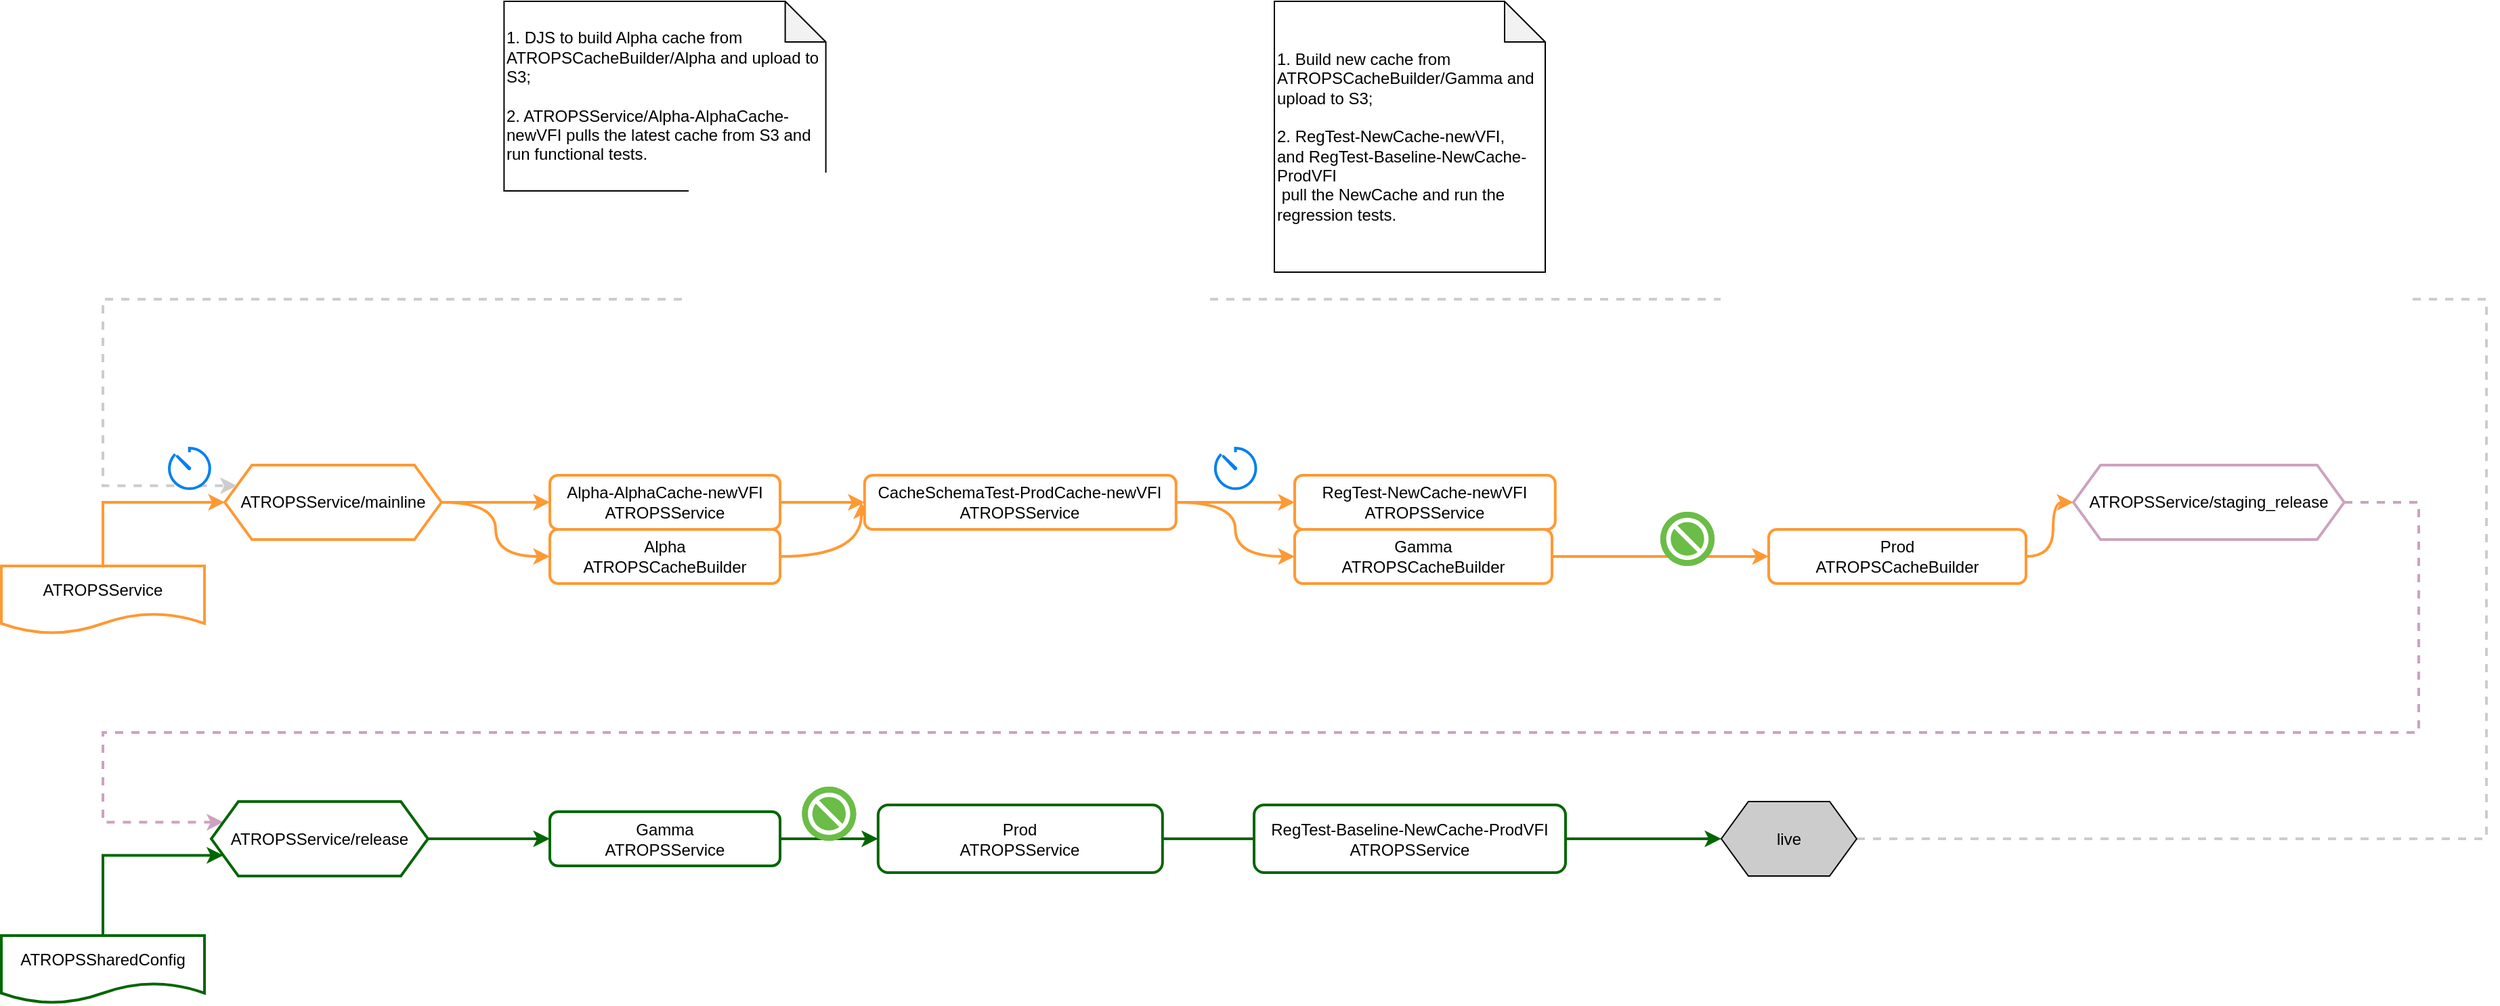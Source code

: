 <mxfile version="15.5.6" type="github" pages="2">
  <diagram id="8ZNGOfB-LTewQiJ2Abxq" name="Version1">
    <mxGraphModel dx="3348" dy="1988" grid="1" gridSize="10" guides="1" tooltips="1" connect="1" arrows="1" fold="1" page="1" pageScale="1" pageWidth="850" pageHeight="1100" math="0" shadow="0">
      <root>
        <mxCell id="0" />
        <mxCell id="1" parent="0" />
        <mxCell id="LHm-rxTjngVOpBgrASH2-82" style="edgeStyle=orthogonalEdgeStyle;curved=1;rounded=0;orthogonalLoop=1;jettySize=auto;html=1;exitX=1;exitY=0.5;exitDx=0;exitDy=0;entryX=0;entryY=0.5;entryDx=0;entryDy=0;strokeColor=#FF9933;strokeWidth=2;" edge="1" parent="1" source="Hebz3siZc5bVMP110JqZ-2" target="LHm-rxTjngVOpBgrASH2-81">
          <mxGeometry relative="1" as="geometry" />
        </mxCell>
        <mxCell id="Hebz3siZc5bVMP110JqZ-2" value="Alpha-AlphaCache-newVFI&lt;br&gt;ATROPSService" style="rounded=1;whiteSpace=wrap;html=1;strokeColor=#FF9933;strokeWidth=2;" parent="1" vertex="1">
          <mxGeometry x="360" y="90" width="170" height="40" as="geometry" />
        </mxCell>
        <mxCell id="Hebz3siZc5bVMP110JqZ-3" value="RegTest-&lt;span style=&quot;text-align: left&quot;&gt;NewCache&lt;/span&gt;-newVFI&lt;br&gt;ATROPSService" style="rounded=1;whiteSpace=wrap;html=1;strokeColor=#FF9933;strokeWidth=2;" parent="1" vertex="1">
          <mxGeometry x="910" y="90" width="192.4" height="40" as="geometry" />
        </mxCell>
        <mxCell id="LHm-rxTjngVOpBgrASH2-51" style="edgeStyle=orthogonalEdgeStyle;rounded=0;orthogonalLoop=1;jettySize=auto;html=1;exitX=0.5;exitY=0;exitDx=0;exitDy=0;entryX=0;entryY=0.75;entryDx=0;entryDy=0;strokeColor=#006600;strokeWidth=2;" edge="1" parent="1" source="Hebz3siZc5bVMP110JqZ-9" target="LHm-rxTjngVOpBgrASH2-17">
          <mxGeometry relative="1" as="geometry">
            <Array as="points">
              <mxPoint x="30" y="371" />
            </Array>
          </mxGeometry>
        </mxCell>
        <mxCell id="Hebz3siZc5bVMP110JqZ-9" value="ATROPSSharedConfig" style="shape=document;whiteSpace=wrap;html=1;boundedLbl=1;strokeColor=#006600;strokeWidth=2;" parent="1" vertex="1">
          <mxGeometry x="-45" y="430" width="150" height="50" as="geometry" />
        </mxCell>
        <mxCell id="LHm-rxTjngVOpBgrASH2-11" style="edgeStyle=orthogonalEdgeStyle;rounded=0;orthogonalLoop=1;jettySize=auto;html=1;exitX=1;exitY=0.5;exitDx=0;exitDy=0;entryX=0;entryY=0.5;entryDx=0;entryDy=0;strokeColor=#006600;strokeWidth=2;" edge="1" parent="1" source="LHm-rxTjngVOpBgrASH2-1" target="LHm-rxTjngVOpBgrASH2-2">
          <mxGeometry relative="1" as="geometry" />
        </mxCell>
        <mxCell id="LHm-rxTjngVOpBgrASH2-1" value="Gamma&lt;br&gt;ATROPSService" style="rounded=1;whiteSpace=wrap;html=1;strokeColor=#006600;strokeWidth=2;" vertex="1" parent="1">
          <mxGeometry x="360" y="338.5" width="170" height="40" as="geometry" />
        </mxCell>
        <mxCell id="LHm-rxTjngVOpBgrASH2-12" style="edgeStyle=orthogonalEdgeStyle;rounded=0;orthogonalLoop=1;jettySize=auto;html=1;exitX=1;exitY=0.5;exitDx=0;exitDy=0;entryX=0;entryY=0.5;entryDx=0;entryDy=0;strokeColor=#006600;strokeWidth=2;startArrow=none;" edge="1" parent="1" source="LHm-rxTjngVOpBgrASH2-71" target="LHm-rxTjngVOpBgrASH2-19">
          <mxGeometry relative="1" as="geometry">
            <mxPoint x="950" y="358.5" as="targetPoint" />
          </mxGeometry>
        </mxCell>
        <mxCell id="LHm-rxTjngVOpBgrASH2-2" value="Prod&lt;br&gt;ATROPSService" style="rounded=1;whiteSpace=wrap;html=1;strokeColor=#006600;strokeWidth=2;" vertex="1" parent="1">
          <mxGeometry x="602.4" y="333.5" width="210" height="50" as="geometry" />
        </mxCell>
        <mxCell id="LHm-rxTjngVOpBgrASH2-15" style="edgeStyle=orthogonalEdgeStyle;rounded=0;orthogonalLoop=1;jettySize=auto;html=1;exitX=1;exitY=0.5;exitDx=0;exitDy=0;entryX=0;entryY=0.5;entryDx=0;entryDy=0;strokeColor=#FF9933;strokeWidth=2;curved=1;" edge="1" parent="1" source="LHm-rxTjngVOpBgrASH2-14" target="Hebz3siZc5bVMP110JqZ-2">
          <mxGeometry relative="1" as="geometry" />
        </mxCell>
        <mxCell id="LHm-rxTjngVOpBgrASH2-66" style="edgeStyle=orthogonalEdgeStyle;rounded=0;orthogonalLoop=1;jettySize=auto;html=1;exitX=1;exitY=0.5;exitDx=0;exitDy=0;entryX=0;entryY=0.5;entryDx=0;entryDy=0;strokeColor=#FF9933;strokeWidth=2;curved=1;" edge="1" parent="1" source="LHm-rxTjngVOpBgrASH2-14" target="LHm-rxTjngVOpBgrASH2-63">
          <mxGeometry relative="1" as="geometry" />
        </mxCell>
        <mxCell id="LHm-rxTjngVOpBgrASH2-14" value="&lt;span&gt;ATROPSService/mainline&lt;/span&gt;" style="shape=hexagon;perimeter=hexagonPerimeter2;whiteSpace=wrap;html=1;fixedSize=1;strokeColor=#FF9933;strokeWidth=2;" vertex="1" parent="1">
          <mxGeometry x="120" y="82.5" width="160" height="55" as="geometry" />
        </mxCell>
        <mxCell id="LHm-rxTjngVOpBgrASH2-46" style="edgeStyle=orthogonalEdgeStyle;rounded=0;orthogonalLoop=1;jettySize=auto;html=1;exitX=1;exitY=0.5;exitDx=0;exitDy=0;entryX=0;entryY=0.25;entryDx=0;entryDy=0;strokeColor=#CDA2BE;strokeWidth=2;dashed=1;" edge="1" parent="1" source="LHm-rxTjngVOpBgrASH2-16" target="LHm-rxTjngVOpBgrASH2-17">
          <mxGeometry relative="1" as="geometry">
            <Array as="points">
              <mxPoint x="1740" y="110" />
              <mxPoint x="1740" y="280" />
              <mxPoint x="30" y="280" />
              <mxPoint x="30" y="346" />
            </Array>
          </mxGeometry>
        </mxCell>
        <mxCell id="LHm-rxTjngVOpBgrASH2-16" value="ATROPSService/staging_release" style="shape=hexagon;perimeter=hexagonPerimeter2;whiteSpace=wrap;html=1;fixedSize=1;strokeColor=#CDA2BE;strokeWidth=2;" vertex="1" parent="1">
          <mxGeometry x="1485" y="82.5" width="200" height="55" as="geometry" />
        </mxCell>
        <mxCell id="LHm-rxTjngVOpBgrASH2-36" style="edgeStyle=orthogonalEdgeStyle;rounded=0;orthogonalLoop=1;jettySize=auto;html=1;exitX=1;exitY=0.5;exitDx=0;exitDy=0;entryX=0;entryY=0.5;entryDx=0;entryDy=0;strokeColor=#006600;strokeWidth=2;" edge="1" parent="1" source="LHm-rxTjngVOpBgrASH2-17" target="LHm-rxTjngVOpBgrASH2-1">
          <mxGeometry relative="1" as="geometry" />
        </mxCell>
        <mxCell id="LHm-rxTjngVOpBgrASH2-17" value="ATROPSService/release" style="shape=hexagon;perimeter=hexagonPerimeter2;whiteSpace=wrap;html=1;fixedSize=1;strokeColor=#006600;strokeWidth=2;" vertex="1" parent="1">
          <mxGeometry x="110" y="331" width="160" height="55" as="geometry" />
        </mxCell>
        <mxCell id="LHm-rxTjngVOpBgrASH2-44" style="edgeStyle=orthogonalEdgeStyle;rounded=0;orthogonalLoop=1;jettySize=auto;html=1;exitX=1;exitY=0.5;exitDx=0;exitDy=0;entryX=0;entryY=0.25;entryDx=0;entryDy=0;strokeColor=#CCCCCC;strokeWidth=2;dashed=1;" edge="1" parent="1" source="LHm-rxTjngVOpBgrASH2-19" target="LHm-rxTjngVOpBgrASH2-14">
          <mxGeometry relative="1" as="geometry">
            <Array as="points">
              <mxPoint x="1790" y="359" />
              <mxPoint x="1790" y="-40" />
              <mxPoint x="30" y="-40" />
              <mxPoint x="30" y="98" />
            </Array>
          </mxGeometry>
        </mxCell>
        <mxCell id="LHm-rxTjngVOpBgrASH2-19" value="live" style="shape=hexagon;perimeter=hexagonPerimeter2;whiteSpace=wrap;html=1;fixedSize=1;fillColor=#CCCCCC;" vertex="1" parent="1">
          <mxGeometry x="1225" y="331" width="100" height="55" as="geometry" />
        </mxCell>
        <mxCell id="LHm-rxTjngVOpBgrASH2-45" style="edgeStyle=orthogonalEdgeStyle;rounded=0;orthogonalLoop=1;jettySize=auto;html=1;exitX=0.5;exitY=0;exitDx=0;exitDy=0;entryX=0;entryY=0.5;entryDx=0;entryDy=0;strokeColor=#FF9933;strokeWidth=2;" edge="1" parent="1" source="LHm-rxTjngVOpBgrASH2-40" target="LHm-rxTjngVOpBgrASH2-14">
          <mxGeometry relative="1" as="geometry">
            <Array as="points">
              <mxPoint x="30" y="160" />
              <mxPoint x="30" y="110" />
            </Array>
          </mxGeometry>
        </mxCell>
        <mxCell id="LHm-rxTjngVOpBgrASH2-40" value="ATROPSService" style="shape=document;whiteSpace=wrap;html=1;boundedLbl=1;strokeColor=#FF9933;strokeWidth=2;" vertex="1" parent="1">
          <mxGeometry x="-45" y="157" width="150" height="50" as="geometry" />
        </mxCell>
        <mxCell id="LHm-rxTjngVOpBgrASH2-52" value="" style="html=1;verticalLabelPosition=bottom;align=center;labelBackgroundColor=#ffffff;verticalAlign=top;strokeWidth=2;strokeColor=#0080F0;shadow=0;dashed=0;shape=mxgraph.ios7.icons.gauge;" vertex="1" parent="1">
          <mxGeometry x="77.6" y="70" width="32.4" height="31.5" as="geometry" />
        </mxCell>
        <mxCell id="LHm-rxTjngVOpBgrASH2-83" style="edgeStyle=orthogonalEdgeStyle;curved=1;rounded=0;orthogonalLoop=1;jettySize=auto;html=1;exitX=1;exitY=0.5;exitDx=0;exitDy=0;strokeColor=#FF9933;strokeWidth=2;" edge="1" parent="1" source="LHm-rxTjngVOpBgrASH2-63">
          <mxGeometry relative="1" as="geometry">
            <mxPoint x="590" y="110" as="targetPoint" />
          </mxGeometry>
        </mxCell>
        <mxCell id="LHm-rxTjngVOpBgrASH2-63" value="Alpha&lt;br&gt;ATROPSCacheBuilder" style="rounded=1;whiteSpace=wrap;html=1;strokeColor=#FF9933;strokeWidth=2;" vertex="1" parent="1">
          <mxGeometry x="360" y="130" width="170" height="40" as="geometry" />
        </mxCell>
        <mxCell id="LHm-rxTjngVOpBgrASH2-65" value="1. DJS to build Alpha cache from ATROPSCacheBuilder/Alpha and upload to S3;&lt;br&gt;&lt;br&gt;2. ATROPSService/Alpha-AlphaCache-newVFI pulls the latest cache from S3 and run functional tests." style="shape=note;whiteSpace=wrap;html=1;backgroundOutline=1;darkOpacity=0.05;strokeColor=#000000;strokeWidth=1;fillColor=#FFFFFF;align=left;" vertex="1" parent="1">
          <mxGeometry x="326.2" y="-260" width="237.6" height="140" as="geometry" />
        </mxCell>
        <mxCell id="LHm-rxTjngVOpBgrASH2-67" value="1. Build new cache from ATROPSCacheBuilder/Gamma and upload to S3;&lt;br&gt;&lt;br&gt;2. RegTest-NewCache-newVFI, and&amp;nbsp;&lt;span style=&quot;text-align: center&quot;&gt;RegTest-Baseline-&lt;/span&gt;NewCache&lt;span style=&quot;text-align: center&quot;&gt;-ProdVFI&lt;/span&gt;&lt;br style=&quot;text-align: center&quot;&gt;&amp;nbsp;pull the NewCache&amp;nbsp;and run the regression tests." style="shape=note;whiteSpace=wrap;html=1;backgroundOutline=1;darkOpacity=0.05;strokeColor=#000000;strokeWidth=1;fillColor=#FFFFFF;align=left;" vertex="1" parent="1">
          <mxGeometry x="895" y="-260" width="200" height="200" as="geometry" />
        </mxCell>
        <mxCell id="LHm-rxTjngVOpBgrASH2-78" style="edgeStyle=orthogonalEdgeStyle;curved=1;rounded=0;orthogonalLoop=1;jettySize=auto;html=1;exitX=1;exitY=0.5;exitDx=0;exitDy=0;strokeColor=#FF9933;strokeWidth=2;" edge="1" parent="1" source="LHm-rxTjngVOpBgrASH2-68" target="LHm-rxTjngVOpBgrASH2-77">
          <mxGeometry relative="1" as="geometry" />
        </mxCell>
        <mxCell id="LHm-rxTjngVOpBgrASH2-68" value="Gamma&lt;br&gt;ATROPSCacheBuilder" style="rounded=1;whiteSpace=wrap;html=1;strokeColor=#FF9933;strokeWidth=2;" vertex="1" parent="1">
          <mxGeometry x="910" y="130" width="190" height="40" as="geometry" />
        </mxCell>
        <mxCell id="LHm-rxTjngVOpBgrASH2-71" value="RegTest-Baseline-&lt;span style=&quot;text-align: left&quot;&gt;NewCache&lt;/span&gt;-ProdVFI&lt;br&gt;ATROPSService" style="rounded=1;whiteSpace=wrap;html=1;strokeColor=#006600;strokeWidth=2;" vertex="1" parent="1">
          <mxGeometry x="880" y="333.5" width="230" height="50" as="geometry" />
        </mxCell>
        <mxCell id="LHm-rxTjngVOpBgrASH2-72" value="" style="edgeStyle=orthogonalEdgeStyle;rounded=0;orthogonalLoop=1;jettySize=auto;html=1;exitX=1;exitY=0.5;exitDx=0;exitDy=0;entryX=0;entryY=0.5;entryDx=0;entryDy=0;strokeColor=#006600;strokeWidth=2;endArrow=none;" edge="1" parent="1" source="LHm-rxTjngVOpBgrASH2-2" target="LHm-rxTjngVOpBgrASH2-71">
          <mxGeometry relative="1" as="geometry">
            <mxPoint x="812.4" y="358.5" as="sourcePoint" />
            <mxPoint x="1225" y="358.5" as="targetPoint" />
          </mxGeometry>
        </mxCell>
        <mxCell id="LHm-rxTjngVOpBgrASH2-74" value="" style="html=1;verticalLabelPosition=bottom;align=center;labelBackgroundColor=#ffffff;verticalAlign=top;strokeWidth=2;strokeColor=#0080F0;shadow=0;dashed=0;shape=mxgraph.ios7.icons.gauge;" vertex="1" parent="1">
          <mxGeometry x="850" y="70" width="32.4" height="31.5" as="geometry" />
        </mxCell>
        <mxCell id="LHm-rxTjngVOpBgrASH2-75" value="" style="fillColor=#6ABD46;verticalLabelPosition=bottom;sketch=0;html=1;strokeColor=#ffffff;verticalAlign=top;align=center;points=[[0.145,0.145,0],[0.5,0,0],[0.855,0.145,0],[1,0.5,0],[0.855,0.855,0],[0.5,1,0],[0.145,0.855,0],[0,0.5,0]];pointerEvents=1;shape=mxgraph.cisco_safe.compositeIcon;bgIcon=ellipse;resIcon=mxgraph.cisco_safe.capability.block;" vertex="1" parent="1">
          <mxGeometry x="1180" y="117" width="40" height="40" as="geometry" />
        </mxCell>
        <mxCell id="LHm-rxTjngVOpBgrASH2-76" value="" style="fillColor=#6ABD46;verticalLabelPosition=bottom;sketch=0;html=1;strokeColor=#ffffff;verticalAlign=top;align=center;points=[[0.145,0.145,0],[0.5,0,0],[0.855,0.145,0],[1,0.5,0],[0.855,0.855,0],[0.5,1,0],[0.145,0.855,0],[0,0.5,0]];pointerEvents=1;shape=mxgraph.cisco_safe.compositeIcon;bgIcon=ellipse;resIcon=mxgraph.cisco_safe.capability.block;" vertex="1" parent="1">
          <mxGeometry x="546.2" y="320" width="40" height="40" as="geometry" />
        </mxCell>
        <mxCell id="LHm-rxTjngVOpBgrASH2-79" style="edgeStyle=orthogonalEdgeStyle;curved=1;rounded=0;orthogonalLoop=1;jettySize=auto;html=1;exitX=1;exitY=0.5;exitDx=0;exitDy=0;entryX=0;entryY=0.5;entryDx=0;entryDy=0;strokeColor=#FF9933;strokeWidth=2;" edge="1" parent="1" source="LHm-rxTjngVOpBgrASH2-77" target="LHm-rxTjngVOpBgrASH2-16">
          <mxGeometry relative="1" as="geometry" />
        </mxCell>
        <mxCell id="LHm-rxTjngVOpBgrASH2-77" value="Prod&lt;br&gt;ATROPSCacheBuilder" style="rounded=1;whiteSpace=wrap;html=1;strokeColor=#FF9933;strokeWidth=2;" vertex="1" parent="1">
          <mxGeometry x="1260" y="130" width="190" height="40" as="geometry" />
        </mxCell>
        <mxCell id="LHm-rxTjngVOpBgrASH2-84" style="edgeStyle=orthogonalEdgeStyle;curved=1;rounded=0;orthogonalLoop=1;jettySize=auto;html=1;exitX=1;exitY=0.5;exitDx=0;exitDy=0;entryX=0;entryY=0.5;entryDx=0;entryDy=0;strokeColor=#FF9933;strokeWidth=2;" edge="1" parent="1" source="LHm-rxTjngVOpBgrASH2-81" target="Hebz3siZc5bVMP110JqZ-3">
          <mxGeometry relative="1" as="geometry" />
        </mxCell>
        <mxCell id="LHm-rxTjngVOpBgrASH2-85" style="edgeStyle=orthogonalEdgeStyle;curved=1;rounded=0;orthogonalLoop=1;jettySize=auto;html=1;exitX=1;exitY=0.5;exitDx=0;exitDy=0;entryX=0;entryY=0.5;entryDx=0;entryDy=0;strokeColor=#FF9933;strokeWidth=2;" edge="1" parent="1" source="LHm-rxTjngVOpBgrASH2-81" target="LHm-rxTjngVOpBgrASH2-68">
          <mxGeometry relative="1" as="geometry" />
        </mxCell>
        <mxCell id="LHm-rxTjngVOpBgrASH2-81" value="CacheSchemaTest-&lt;span style=&quot;text-align: left&quot;&gt;ProdCache&lt;/span&gt;-newVFI&lt;br&gt;ATROPSService" style="rounded=1;whiteSpace=wrap;html=1;strokeColor=#FF9933;strokeWidth=2;" vertex="1" parent="1">
          <mxGeometry x="592.4" y="90" width="230" height="40" as="geometry" />
        </mxCell>
      </root>
    </mxGraphModel>
  </diagram>
  <diagram id="jjYvPca3AFXOdkDuMlVM" name="Version2">
    <mxGraphModel dx="3680" dy="2581" grid="1" gridSize="10" guides="1" tooltips="1" connect="1" arrows="1" fold="1" page="1" pageScale="1" pageWidth="850" pageHeight="1100" math="0" shadow="0">
      <root>
        <mxCell id="qgfMvclLZH-rIyRotKbZ-0" />
        <mxCell id="qgfMvclLZH-rIyRotKbZ-1" parent="qgfMvclLZH-rIyRotKbZ-0" />
        <mxCell id="p8GoA-0MH35PuwbyzvYF-56" style="edgeStyle=orthogonalEdgeStyle;curved=1;rounded=0;orthogonalLoop=1;jettySize=auto;html=1;exitX=1;exitY=0.5;exitDx=0;exitDy=0;strokeColor=#d79b00;strokeWidth=2;fillColor=#ffe6cc;" edge="1" parent="qgfMvclLZH-rIyRotKbZ-1" source="p8GoA-0MH35PuwbyzvYF-0" target="p8GoA-0MH35PuwbyzvYF-1">
          <mxGeometry relative="1" as="geometry" />
        </mxCell>
        <mxCell id="p8GoA-0MH35PuwbyzvYF-57" style="edgeStyle=orthogonalEdgeStyle;curved=1;rounded=0;orthogonalLoop=1;jettySize=auto;html=1;exitX=1;exitY=0.5;exitDx=0;exitDy=0;entryX=0;entryY=0.5;entryDx=0;entryDy=0;strokeColor=#82b366;strokeWidth=2;fillColor=#d5e8d4;" edge="1" parent="qgfMvclLZH-rIyRotKbZ-1" source="p8GoA-0MH35PuwbyzvYF-0" target="p8GoA-0MH35PuwbyzvYF-3">
          <mxGeometry relative="1" as="geometry" />
        </mxCell>
        <mxCell id="p8GoA-0MH35PuwbyzvYF-58" style="edgeStyle=orthogonalEdgeStyle;curved=1;rounded=0;orthogonalLoop=1;jettySize=auto;html=1;exitX=1;exitY=0.5;exitDx=0;exitDy=0;entryX=0;entryY=0.5;entryDx=0;entryDy=0;strokeColor=#b85450;strokeWidth=2;fillColor=#f8cecc;" edge="1" parent="qgfMvclLZH-rIyRotKbZ-1" source="p8GoA-0MH35PuwbyzvYF-0" target="p8GoA-0MH35PuwbyzvYF-4">
          <mxGeometry relative="1" as="geometry" />
        </mxCell>
        <mxCell id="p8GoA-0MH35PuwbyzvYF-0" value="ATROPSService/mainline" style="shape=hexagon;perimeter=hexagonPerimeter2;whiteSpace=wrap;html=1;fixedSize=1;strokeColor=#000000;strokeWidth=1;fillColor=#FFFFFF;align=center;" vertex="1" parent="qgfMvclLZH-rIyRotKbZ-1">
          <mxGeometry x="-300" y="220" width="170" height="80" as="geometry" />
        </mxCell>
        <mxCell id="p8GoA-0MH35PuwbyzvYF-29" style="edgeStyle=orthogonalEdgeStyle;curved=1;rounded=0;orthogonalLoop=1;jettySize=auto;html=1;exitX=1;exitY=0.5;exitDx=0;exitDy=0;entryX=0;entryY=0.5;entryDx=0;entryDy=0;strokeColor=#FF9933;strokeWidth=2;" edge="1" parent="qgfMvclLZH-rIyRotKbZ-1" source="p8GoA-0MH35PuwbyzvYF-1" target="p8GoA-0MH35PuwbyzvYF-10">
          <mxGeometry relative="1" as="geometry" />
        </mxCell>
        <mxCell id="p8GoA-0MH35PuwbyzvYF-1" value="Alpha&lt;br&gt;ATROPSCacheBuilder" style="rounded=1;whiteSpace=wrap;html=1;strokeColor=#d79b00;strokeWidth=1;fillColor=#ffe6cc;align=center;" vertex="1" parent="qgfMvclLZH-rIyRotKbZ-1">
          <mxGeometry x="60" y="170" width="160" height="60" as="geometry" />
        </mxCell>
        <mxCell id="p8GoA-0MH35PuwbyzvYF-2" value="Script: build a new cache and upload to S3: ATROPS-release-Alpha" style="rounded=0;whiteSpace=wrap;html=1;strokeColor=#d79b00;strokeWidth=1;fillColor=#ffe6cc;align=center;" vertex="1" parent="qgfMvclLZH-rIyRotKbZ-1">
          <mxGeometry x="30" y="510" width="220" height="40" as="geometry" />
        </mxCell>
        <mxCell id="p8GoA-0MH35PuwbyzvYF-75" style="edgeStyle=orthogonalEdgeStyle;curved=1;rounded=0;orthogonalLoop=1;jettySize=auto;html=1;exitX=1;exitY=0.5;exitDx=0;exitDy=0;entryX=0;entryY=0.5;entryDx=0;entryDy=0;strokeColor=#82b366;strokeWidth=2;fillColor=#d5e8d4;" edge="1" parent="qgfMvclLZH-rIyRotKbZ-1" source="p8GoA-0MH35PuwbyzvYF-3" target="p8GoA-0MH35PuwbyzvYF-11">
          <mxGeometry relative="1" as="geometry" />
        </mxCell>
        <mxCell id="p8GoA-0MH35PuwbyzvYF-3" value="Alpha-ProdCache-NewVFI&lt;br&gt;ATROPSService" style="rounded=1;whiteSpace=wrap;html=1;strokeColor=#82b366;strokeWidth=1;fillColor=#d5e8d4;align=center;" vertex="1" parent="qgfMvclLZH-rIyRotKbZ-1">
          <mxGeometry x="60" y="230" width="160" height="60" as="geometry" />
        </mxCell>
        <mxCell id="p8GoA-0MH35PuwbyzvYF-76" style="edgeStyle=orthogonalEdgeStyle;curved=1;rounded=0;orthogonalLoop=1;jettySize=auto;html=1;exitX=1;exitY=0.5;exitDx=0;exitDy=0;entryX=0;entryY=0.5;entryDx=0;entryDy=0;strokeColor=#6c8ebf;strokeWidth=2;fillColor=#dae8fc;" edge="1" parent="qgfMvclLZH-rIyRotKbZ-1" source="p8GoA-0MH35PuwbyzvYF-4" target="p8GoA-0MH35PuwbyzvYF-21">
          <mxGeometry relative="1" as="geometry" />
        </mxCell>
        <mxCell id="p8GoA-0MH35PuwbyzvYF-4" value="Alpha-NewCache-NewVFI&lt;br&gt;ATROPSService" style="rounded=1;whiteSpace=wrap;html=1;strokeColor=#b85450;strokeWidth=1;fillColor=#f8cecc;align=center;" vertex="1" parent="qgfMvclLZH-rIyRotKbZ-1">
          <mxGeometry x="60" y="290" width="160" height="60" as="geometry" />
        </mxCell>
        <mxCell id="p8GoA-0MH35PuwbyzvYF-5" value="Script: pull the new cache from S3: ATROPS-release-Alpha" style="rounded=0;whiteSpace=wrap;html=1;strokeColor=#b85450;strokeWidth=1;fillColor=#f8cecc;align=center;" vertex="1" parent="qgfMvclLZH-rIyRotKbZ-1">
          <mxGeometry x="30" y="630" width="220" height="40" as="geometry" />
        </mxCell>
        <mxCell id="p8GoA-0MH35PuwbyzvYF-6" value="Script: run functional tests" style="rounded=0;whiteSpace=wrap;html=1;strokeColor=#82b366;strokeWidth=1;fillColor=#d5e8d4;align=center;" vertex="1" parent="qgfMvclLZH-rIyRotKbZ-1">
          <mxGeometry x="30" y="590" width="220" height="40" as="geometry" />
        </mxCell>
        <mxCell id="p8GoA-0MH35PuwbyzvYF-8" value="Script: run functional tests" style="rounded=0;whiteSpace=wrap;html=1;strokeColor=#b85450;strokeWidth=1;fillColor=#f8cecc;align=center;" vertex="1" parent="qgfMvclLZH-rIyRotKbZ-1">
          <mxGeometry x="30" y="670" width="220" height="40" as="geometry" />
        </mxCell>
        <mxCell id="p8GoA-0MH35PuwbyzvYF-9" value="Approval Workflow" style="rounded=0;whiteSpace=wrap;html=1;strokeWidth=1;align=center;" vertex="1" parent="qgfMvclLZH-rIyRotKbZ-1">
          <mxGeometry x="30" y="470" width="220" height="40" as="geometry" />
        </mxCell>
        <mxCell id="p8GoA-0MH35PuwbyzvYF-10" value="Gamma&lt;br&gt;ATROPSCacheBuilder" style="rounded=1;whiteSpace=wrap;html=1;strokeColor=#d79b00;strokeWidth=1;fillColor=#ffe6cc;align=center;" vertex="1" parent="qgfMvclLZH-rIyRotKbZ-1">
          <mxGeometry x="510" y="170" width="160" height="60" as="geometry" />
        </mxCell>
        <mxCell id="p8GoA-0MH35PuwbyzvYF-44" style="edgeStyle=orthogonalEdgeStyle;curved=1;rounded=0;orthogonalLoop=1;jettySize=auto;html=1;exitX=1;exitY=0.5;exitDx=0;exitDy=0;entryX=0;entryY=0.5;entryDx=0;entryDy=0;strokeColor=#82b366;strokeWidth=2;fillColor=#d5e8d4;" edge="1" parent="qgfMvclLZH-rIyRotKbZ-1" source="p8GoA-0MH35PuwbyzvYF-11" target="p8GoA-0MH35PuwbyzvYF-42">
          <mxGeometry relative="1" as="geometry" />
        </mxCell>
        <mxCell id="p8GoA-0MH35PuwbyzvYF-11" value="RegTest-NewCache-NewVFI&lt;br&gt;ATROPSService" style="rounded=1;whiteSpace=wrap;html=1;strokeColor=#82b366;strokeWidth=1;fillColor=#d5e8d4;align=center;" vertex="1" parent="qgfMvclLZH-rIyRotKbZ-1">
          <mxGeometry x="510" y="230" width="160" height="60" as="geometry" />
        </mxCell>
        <mxCell id="p8GoA-0MH35PuwbyzvYF-13" value="Script: build a new cache and upload to S3: ATROPS-release-Gamma" style="rounded=0;whiteSpace=wrap;html=1;strokeColor=#d79b00;strokeWidth=1;fillColor=#ffe6cc;align=center;" vertex="1" parent="qgfMvclLZH-rIyRotKbZ-1">
          <mxGeometry x="460" y="510" width="260" height="40" as="geometry" />
        </mxCell>
        <mxCell id="p8GoA-0MH35PuwbyzvYF-14" value="Script: pull the new cache from S3: ATROPS-release-Gamma, apply to&amp;nbsp;&lt;br&gt;ATROPSService/PerfTest-NewCache-NewVFI&lt;br&gt;and&lt;br&gt;ATROPSService/PerfTest-Baseline-NewCache-ProdVFI" style="rounded=0;whiteSpace=wrap;html=1;strokeColor=#6c8ebf;strokeWidth=1;fillColor=#dae8fc;align=center;" vertex="1" parent="qgfMvclLZH-rIyRotKbZ-1">
          <mxGeometry x="460" y="700" width="260" height="120" as="geometry" />
        </mxCell>
        <mxCell id="p8GoA-0MH35PuwbyzvYF-15" value="Script: pull the new cache from S3: ATROPS-release-Gamma, apply to&amp;nbsp;&lt;br&gt;ATROPSService/RegTest-NewCache-NewVFI&lt;br&gt;and&lt;br&gt;ATROPSService/RegTest-Baseline-NewCache-ProdVFI" style="rounded=0;whiteSpace=wrap;html=1;strokeColor=#82b366;strokeWidth=1;fillColor=#d5e8d4;align=center;" vertex="1" parent="qgfMvclLZH-rIyRotKbZ-1">
          <mxGeometry x="460" y="550" width="260" height="110" as="geometry" />
        </mxCell>
        <mxCell id="p8GoA-0MH35PuwbyzvYF-16" value="Script: run performance tests" style="rounded=0;whiteSpace=wrap;html=1;strokeColor=#6c8ebf;strokeWidth=1;fillColor=#dae8fc;align=center;" vertex="1" parent="qgfMvclLZH-rIyRotKbZ-1">
          <mxGeometry x="460" y="820" width="260" height="40" as="geometry" />
        </mxCell>
        <mxCell id="p8GoA-0MH35PuwbyzvYF-17" value="Approval Workflow" style="rounded=0;whiteSpace=wrap;html=1;strokeWidth=1;align=center;" vertex="1" parent="qgfMvclLZH-rIyRotKbZ-1">
          <mxGeometry x="460" y="470" width="260" height="40" as="geometry" />
        </mxCell>
        <mxCell id="p8GoA-0MH35PuwbyzvYF-18" value="Script: pull the prod cache" style="rounded=0;whiteSpace=wrap;html=1;strokeColor=#82b366;strokeWidth=1;fillColor=#d5e8d4;align=center;" vertex="1" parent="qgfMvclLZH-rIyRotKbZ-1">
          <mxGeometry x="30" y="550" width="220" height="40" as="geometry" />
        </mxCell>
        <mxCell id="p8GoA-0MH35PuwbyzvYF-77" style="edgeStyle=orthogonalEdgeStyle;curved=1;rounded=0;orthogonalLoop=1;jettySize=auto;html=1;exitX=1;exitY=0.5;exitDx=0;exitDy=0;entryX=0;entryY=0.5;entryDx=0;entryDy=0;strokeColor=#6c8ebf;strokeWidth=2;fillColor=#dae8fc;" edge="1" parent="qgfMvclLZH-rIyRotKbZ-1" source="p8GoA-0MH35PuwbyzvYF-21" target="p8GoA-0MH35PuwbyzvYF-43">
          <mxGeometry relative="1" as="geometry" />
        </mxCell>
        <mxCell id="p8GoA-0MH35PuwbyzvYF-21" value="PerfTest-NewCache-NewVFI&lt;br&gt;ATROPSService" style="rounded=1;whiteSpace=wrap;html=1;strokeColor=#6c8ebf;strokeWidth=1;fillColor=#dae8fc;align=center;" vertex="1" parent="qgfMvclLZH-rIyRotKbZ-1">
          <mxGeometry x="510" y="290" width="160" height="60" as="geometry" />
        </mxCell>
        <mxCell id="p8GoA-0MH35PuwbyzvYF-24" value="Script: run regression tests" style="rounded=0;whiteSpace=wrap;html=1;strokeColor=#82b366;strokeWidth=1;fillColor=#d5e8d4;align=center;" vertex="1" parent="qgfMvclLZH-rIyRotKbZ-1">
          <mxGeometry x="460" y="660" width="260" height="40" as="geometry" />
        </mxCell>
        <mxCell id="p8GoA-0MH35PuwbyzvYF-74" style="edgeStyle=orthogonalEdgeStyle;curved=1;rounded=0;orthogonalLoop=1;jettySize=auto;html=1;exitX=1;exitY=0.5;exitDx=0;exitDy=0;entryX=0;entryY=0.5;entryDx=0;entryDy=0;strokeColor=#82b366;strokeWidth=2;dashed=1;fillColor=#d5e8d4;" edge="1" parent="qgfMvclLZH-rIyRotKbZ-1" source="p8GoA-0MH35PuwbyzvYF-27" target="p8GoA-0MH35PuwbyzvYF-36">
          <mxGeometry relative="1" as="geometry">
            <Array as="points">
              <mxPoint x="1750" y="200" />
              <mxPoint x="1750" y="990" />
              <mxPoint x="-750" y="990" />
              <mxPoint x="-750" y="1240" />
            </Array>
          </mxGeometry>
        </mxCell>
        <mxCell id="p8GoA-0MH35PuwbyzvYF-27" value="ATROPSService/staging-release" style="shape=hexagon;perimeter=hexagonPerimeter2;whiteSpace=wrap;html=1;fixedSize=1;strokeColor=#000000;strokeWidth=1;fillColor=#FFFFFF;align=center;" vertex="1" parent="qgfMvclLZH-rIyRotKbZ-1">
          <mxGeometry x="1400" y="160" width="170" height="80" as="geometry" />
        </mxCell>
        <mxCell id="p8GoA-0MH35PuwbyzvYF-48" style="edgeStyle=orthogonalEdgeStyle;curved=1;rounded=0;orthogonalLoop=1;jettySize=auto;html=1;exitX=1;exitY=0.5;exitDx=0;exitDy=0;entryX=0;entryY=0.5;entryDx=0;entryDy=0;strokeColor=#82b366;strokeWidth=2;fillColor=#d5e8d4;" edge="1" parent="qgfMvclLZH-rIyRotKbZ-1" source="p8GoA-0MH35PuwbyzvYF-31" target="p8GoA-0MH35PuwbyzvYF-40">
          <mxGeometry relative="1" as="geometry" />
        </mxCell>
        <mxCell id="p8GoA-0MH35PuwbyzvYF-31" value="ATROPSService/release" style="shape=hexagon;perimeter=hexagonPerimeter2;whiteSpace=wrap;html=1;fixedSize=1;strokeColor=#000000;strokeWidth=1;fillColor=#FFFFFF;align=center;" vertex="1" parent="qgfMvclLZH-rIyRotKbZ-1">
          <mxGeometry x="-285" y="1200" width="170" height="80" as="geometry" />
        </mxCell>
        <mxCell id="p8GoA-0MH35PuwbyzvYF-35" style="edgeStyle=orthogonalEdgeStyle;curved=1;rounded=0;orthogonalLoop=1;jettySize=auto;html=1;exitX=1;exitY=0.5;exitDx=0;exitDy=0;entryX=0;entryY=0.75;entryDx=0;entryDy=0;strokeColor=#000000;strokeWidth=2;" edge="1" parent="qgfMvclLZH-rIyRotKbZ-1" source="p8GoA-0MH35PuwbyzvYF-32" target="p8GoA-0MH35PuwbyzvYF-0">
          <mxGeometry relative="1" as="geometry" />
        </mxCell>
        <mxCell id="p8GoA-0MH35PuwbyzvYF-32" value="ATROPSService" style="shape=document;whiteSpace=wrap;html=1;boundedLbl=1;strokeColor=#000000;strokeWidth=1;fillColor=#FFFFFF;align=center;" vertex="1" parent="qgfMvclLZH-rIyRotKbZ-1">
          <mxGeometry x="-505" y="390" width="120" height="80" as="geometry" />
        </mxCell>
        <mxCell id="p8GoA-0MH35PuwbyzvYF-34" style="edgeStyle=orthogonalEdgeStyle;curved=1;rounded=0;orthogonalLoop=1;jettySize=auto;html=1;exitX=1;exitY=0.5;exitDx=0;exitDy=0;entryX=0;entryY=0.5;entryDx=0;entryDy=0;strokeColor=#000000;strokeWidth=2;" edge="1" parent="qgfMvclLZH-rIyRotKbZ-1" source="p8GoA-0MH35PuwbyzvYF-33" target="p8GoA-0MH35PuwbyzvYF-0">
          <mxGeometry relative="1" as="geometry" />
        </mxCell>
        <mxCell id="p8GoA-0MH35PuwbyzvYF-33" value="live" style="shape=hexagon;perimeter=hexagonPerimeter2;whiteSpace=wrap;html=1;fixedSize=1;strokeColor=#000000;strokeWidth=1;fillColor=#FFFFFF;align=center;" vertex="1" parent="qgfMvclLZH-rIyRotKbZ-1">
          <mxGeometry x="-530" y="220" width="170" height="80" as="geometry" />
        </mxCell>
        <mxCell id="p8GoA-0MH35PuwbyzvYF-37" style="edgeStyle=orthogonalEdgeStyle;curved=1;rounded=0;orthogonalLoop=1;jettySize=auto;html=1;exitX=1;exitY=0.5;exitDx=0;exitDy=0;strokeColor=#82b366;strokeWidth=2;fillColor=#d5e8d4;" edge="1" parent="qgfMvclLZH-rIyRotKbZ-1" source="p8GoA-0MH35PuwbyzvYF-36" target="p8GoA-0MH35PuwbyzvYF-31">
          <mxGeometry relative="1" as="geometry" />
        </mxCell>
        <mxCell id="p8GoA-0MH35PuwbyzvYF-36" value="ATROPSService/staging-release" style="shape=hexagon;perimeter=hexagonPerimeter2;whiteSpace=wrap;html=1;fixedSize=1;strokeColor=#000000;strokeWidth=1;fillColor=#FFFFFF;align=center;dashed=1;" vertex="1" parent="qgfMvclLZH-rIyRotKbZ-1">
          <mxGeometry x="-540" y="1200" width="170" height="80" as="geometry" />
        </mxCell>
        <mxCell id="p8GoA-0MH35PuwbyzvYF-39" style="edgeStyle=orthogonalEdgeStyle;curved=1;rounded=0;orthogonalLoop=1;jettySize=auto;html=1;exitX=1;exitY=0.5;exitDx=0;exitDy=0;entryX=0;entryY=0.75;entryDx=0;entryDy=0;strokeColor=#000000;strokeWidth=2;" edge="1" parent="qgfMvclLZH-rIyRotKbZ-1" source="p8GoA-0MH35PuwbyzvYF-38" target="p8GoA-0MH35PuwbyzvYF-31">
          <mxGeometry relative="1" as="geometry" />
        </mxCell>
        <mxCell id="p8GoA-0MH35PuwbyzvYF-38" value="ATROPSSharedConfig" style="shape=document;whiteSpace=wrap;html=1;boundedLbl=1;strokeColor=#000000;strokeWidth=1;fillColor=#FFFFFF;align=center;" vertex="1" parent="qgfMvclLZH-rIyRotKbZ-1">
          <mxGeometry x="-520" y="1330" width="130" height="80" as="geometry" />
        </mxCell>
        <mxCell id="p8GoA-0MH35PuwbyzvYF-60" style="edgeStyle=orthogonalEdgeStyle;curved=1;rounded=0;orthogonalLoop=1;jettySize=auto;html=1;exitX=1;exitY=0.5;exitDx=0;exitDy=0;entryX=0;entryY=0.5;entryDx=0;entryDy=0;strokeColor=#d79b00;strokeWidth=2;fillColor=#ffe6cc;" edge="1" parent="qgfMvclLZH-rIyRotKbZ-1" source="p8GoA-0MH35PuwbyzvYF-40" target="p8GoA-0MH35PuwbyzvYF-47">
          <mxGeometry relative="1" as="geometry" />
        </mxCell>
        <mxCell id="p8GoA-0MH35PuwbyzvYF-78" style="edgeStyle=orthogonalEdgeStyle;curved=1;rounded=0;orthogonalLoop=1;jettySize=auto;html=1;exitX=1;exitY=0.5;exitDx=0;exitDy=0;entryX=0;entryY=0.5;entryDx=0;entryDy=0;strokeColor=#82b366;strokeWidth=2;fillColor=#d5e8d4;" edge="1" parent="qgfMvclLZH-rIyRotKbZ-1" source="p8GoA-0MH35PuwbyzvYF-40" target="p8GoA-0MH35PuwbyzvYF-50">
          <mxGeometry relative="1" as="geometry" />
        </mxCell>
        <mxCell id="p8GoA-0MH35PuwbyzvYF-79" style="edgeStyle=orthogonalEdgeStyle;curved=1;rounded=0;orthogonalLoop=1;jettySize=auto;html=1;exitX=1;exitY=0.5;exitDx=0;exitDy=0;entryX=0;entryY=0.5;entryDx=0;entryDy=0;strokeColor=#82b366;strokeWidth=2;fillColor=#d5e8d4;" edge="1" parent="qgfMvclLZH-rIyRotKbZ-1" source="p8GoA-0MH35PuwbyzvYF-40" target="p8GoA-0MH35PuwbyzvYF-51">
          <mxGeometry relative="1" as="geometry" />
        </mxCell>
        <mxCell id="p8GoA-0MH35PuwbyzvYF-40" value="Gamma&lt;br&gt;ATROPSService" style="rounded=1;whiteSpace=wrap;html=1;strokeColor=#82b366;strokeWidth=1;fillColor=#d5e8d4;align=center;" vertex="1" parent="qgfMvclLZH-rIyRotKbZ-1">
          <mxGeometry x="50" y="1210" width="210" height="60" as="geometry" />
        </mxCell>
        <mxCell id="p8GoA-0MH35PuwbyzvYF-45" style="edgeStyle=orthogonalEdgeStyle;curved=1;rounded=0;orthogonalLoop=1;jettySize=auto;html=1;exitX=1;exitY=0.5;exitDx=0;exitDy=0;entryX=0;entryY=0.5;entryDx=0;entryDy=0;strokeColor=#82b366;strokeWidth=2;fillColor=#d5e8d4;" edge="1" parent="qgfMvclLZH-rIyRotKbZ-1" source="p8GoA-0MH35PuwbyzvYF-42" target="p8GoA-0MH35PuwbyzvYF-27">
          <mxGeometry relative="1" as="geometry" />
        </mxCell>
        <mxCell id="p8GoA-0MH35PuwbyzvYF-42" value="RegTest-Baseline-NewCache-ProdVFI&lt;br&gt;ATROPSService" style="rounded=1;whiteSpace=wrap;html=1;strokeColor=#82b366;strokeWidth=1;fillColor=#d5e8d4;align=center;" vertex="1" parent="qgfMvclLZH-rIyRotKbZ-1">
          <mxGeometry x="970" y="230" width="210" height="60" as="geometry" />
        </mxCell>
        <mxCell id="p8GoA-0MH35PuwbyzvYF-43" value="PerfTest-Baseline-NewCache-ProdVFI&lt;br&gt;ATROPSService" style="rounded=1;whiteSpace=wrap;html=1;strokeColor=#6c8ebf;strokeWidth=1;fillColor=#dae8fc;align=center;" vertex="1" parent="qgfMvclLZH-rIyRotKbZ-1">
          <mxGeometry x="970" y="290" width="210" height="60" as="geometry" />
        </mxCell>
        <mxCell id="p8GoA-0MH35PuwbyzvYF-46" value="" style="fillColor=#6ABD46;verticalLabelPosition=bottom;sketch=0;html=1;strokeColor=#ffffff;verticalAlign=top;align=center;points=[[0.145,0.145,0],[0.5,0,0],[0.855,0.145,0],[1,0.5,0],[0.855,0.855,0],[0.5,1,0],[0.145,0.855,0],[0,0.5,0]];pointerEvents=1;shape=mxgraph.cisco_safe.compositeIcon;bgIcon=ellipse;resIcon=mxgraph.cisco_safe.capability.block;dashed=1;" vertex="1" parent="qgfMvclLZH-rIyRotKbZ-1">
          <mxGeometry x="900" y="197" width="43" height="43" as="geometry" />
        </mxCell>
        <mxCell id="p8GoA-0MH35PuwbyzvYF-53" style="edgeStyle=orthogonalEdgeStyle;curved=1;rounded=0;orthogonalLoop=1;jettySize=auto;html=1;exitX=1;exitY=0.5;exitDx=0;exitDy=0;strokeColor=#d79b00;strokeWidth=2;fillColor=#ffe6cc;" edge="1" parent="qgfMvclLZH-rIyRotKbZ-1" source="p8GoA-0MH35PuwbyzvYF-47" target="p8GoA-0MH35PuwbyzvYF-52">
          <mxGeometry relative="1" as="geometry" />
        </mxCell>
        <mxCell id="p8GoA-0MH35PuwbyzvYF-47" value="Prod&lt;br&gt;ATROPSCacheBuilder" style="rounded=1;whiteSpace=wrap;html=1;strokeColor=#d79b00;strokeWidth=1;fillColor=#ffe6cc;align=center;" vertex="1" parent="qgfMvclLZH-rIyRotKbZ-1">
          <mxGeometry x="525" y="1150" width="160" height="60" as="geometry" />
        </mxCell>
        <mxCell id="p8GoA-0MH35PuwbyzvYF-49" value="" style="fillColor=#6ABD46;verticalLabelPosition=bottom;sketch=0;html=1;strokeColor=#ffffff;verticalAlign=top;align=center;points=[[0.145,0.145,0],[0.5,0,0],[0.855,0.145,0],[1,0.5,0],[0.855,0.855,0],[0.5,1,0],[0.145,0.855,0],[0,0.5,0]];pointerEvents=1;shape=mxgraph.cisco_safe.compositeIcon;bgIcon=ellipse;resIcon=mxgraph.cisco_safe.capability.block;dashed=1;" vertex="1" parent="qgfMvclLZH-rIyRotKbZ-1">
          <mxGeometry x="-355" y="1170" width="43" height="43" as="geometry" />
        </mxCell>
        <mxCell id="p8GoA-0MH35PuwbyzvYF-50" value="Plan&lt;br&gt;ATROPSService" style="rounded=1;whiteSpace=wrap;html=1;strokeWidth=1;align=center;" vertex="1" parent="qgfMvclLZH-rIyRotKbZ-1">
          <mxGeometry x="525" y="1210" width="160" height="60" as="geometry" />
        </mxCell>
        <mxCell id="p8GoA-0MH35PuwbyzvYF-51" value="Promise&lt;br&gt;ATROPSService" style="rounded=1;whiteSpace=wrap;html=1;strokeWidth=1;align=center;" vertex="1" parent="qgfMvclLZH-rIyRotKbZ-1">
          <mxGeometry x="525" y="1270" width="160" height="60" as="geometry" />
        </mxCell>
        <mxCell id="p8GoA-0MH35PuwbyzvYF-80" style="edgeStyle=orthogonalEdgeStyle;curved=1;rounded=0;orthogonalLoop=1;jettySize=auto;html=1;exitX=1;exitY=0.5;exitDx=0;exitDy=0;entryX=0;entryY=0.5;entryDx=0;entryDy=0;strokeColor=#666666;strokeWidth=2;dashed=1;" edge="1" parent="qgfMvclLZH-rIyRotKbZ-1" source="p8GoA-0MH35PuwbyzvYF-52" target="p8GoA-0MH35PuwbyzvYF-33">
          <mxGeometry relative="1" as="geometry">
            <Array as="points">
              <mxPoint x="1980" y="1240" />
              <mxPoint x="1980" y="-60" />
              <mxPoint x="-630" y="-60" />
              <mxPoint x="-630" y="260" />
            </Array>
          </mxGeometry>
        </mxCell>
        <mxCell id="p8GoA-0MH35PuwbyzvYF-52" value="live" style="shape=hexagon;perimeter=hexagonPerimeter2;whiteSpace=wrap;html=1;fixedSize=1;strokeColor=#000000;strokeWidth=1;fillColor=#FFFFFF;align=center;" vertex="1" parent="qgfMvclLZH-rIyRotKbZ-1">
          <mxGeometry x="975" y="1200" width="170" height="80" as="geometry" />
        </mxCell>
        <mxCell id="p8GoA-0MH35PuwbyzvYF-54" value="" style="html=1;verticalLabelPosition=bottom;align=center;labelBackgroundColor=#ffffff;verticalAlign=top;strokeWidth=2;strokeColor=#0080F0;shadow=0;dashed=0;shape=mxgraph.ios7.icons.alarm_clock;fillColor=#FFFFFF;" vertex="1" parent="qgfMvclLZH-rIyRotKbZ-1">
          <mxGeometry x="433" y="160" width="27" height="30" as="geometry" />
        </mxCell>
        <mxCell id="p8GoA-0MH35PuwbyzvYF-55" value="" style="html=1;verticalLabelPosition=bottom;align=center;labelBackgroundColor=#ffffff;verticalAlign=top;strokeWidth=2;strokeColor=#0080F0;shadow=0;dashed=0;shape=mxgraph.ios7.icons.alarm_clock;fillColor=#FFFFFF;" vertex="1" parent="qgfMvclLZH-rIyRotKbZ-1">
          <mxGeometry x="-340" y="200" width="27" height="30" as="geometry" />
        </mxCell>
        <mxCell id="p8GoA-0MH35PuwbyzvYF-61" value="" style="fillColor=#6ABD46;verticalLabelPosition=bottom;sketch=0;html=1;strokeColor=#ffffff;verticalAlign=top;align=center;points=[[0.145,0.145,0],[0.5,0,0],[0.855,0.145,0],[1,0.5,0],[0.855,0.855,0],[0.5,1,0],[0.145,0.855,0],[0,0.5,0]];pointerEvents=1;shape=mxgraph.cisco_safe.compositeIcon;bgIcon=ellipse;resIcon=mxgraph.cisco_safe.capability.block;dashed=1;" vertex="1" parent="qgfMvclLZH-rIyRotKbZ-1">
          <mxGeometry x="467" y="1120" width="43" height="43" as="geometry" />
        </mxCell>
        <mxCell id="p8GoA-0MH35PuwbyzvYF-64" value="Approval Workflow" style="rounded=0;whiteSpace=wrap;html=1;strokeWidth=1;align=center;" vertex="1" parent="qgfMvclLZH-rIyRotKbZ-1">
          <mxGeometry x="45" y="1390" width="220" height="40" as="geometry" />
        </mxCell>
        <mxCell id="p8GoA-0MH35PuwbyzvYF-65" value="Script: verify the CIS report" style="rounded=0;whiteSpace=wrap;html=1;strokeColor=#82b366;strokeWidth=1;fillColor=#d5e8d4;align=center;" vertex="1" parent="qgfMvclLZH-rIyRotKbZ-1">
          <mxGeometry x="45" y="1430" width="220" height="40" as="geometry" />
        </mxCell>
        <mxCell id="p8GoA-0MH35PuwbyzvYF-66" value="Manual approval with MCM" style="rounded=0;whiteSpace=wrap;html=1;strokeWidth=1;align=center;" vertex="1" parent="qgfMvclLZH-rIyRotKbZ-1">
          <mxGeometry x="460" y="860" width="260" height="40" as="geometry" />
        </mxCell>
        <mxCell id="p8GoA-0MH35PuwbyzvYF-67" value="Manual approval" style="rounded=0;whiteSpace=wrap;html=1;strokeWidth=1;align=center;" vertex="1" parent="qgfMvclLZH-rIyRotKbZ-1">
          <mxGeometry x="45" y="1470" width="220" height="40" as="geometry" />
        </mxCell>
        <mxCell id="p8GoA-0MH35PuwbyzvYF-69" value="Approval Workflow" style="rounded=0;whiteSpace=wrap;html=1;strokeWidth=1;align=center;" vertex="1" parent="qgfMvclLZH-rIyRotKbZ-1">
          <mxGeometry x="495" y="1390" width="220" height="40" as="geometry" />
        </mxCell>
        <mxCell id="p8GoA-0MH35PuwbyzvYF-70" value="Script: build new cache and upload to S3: same with RC" style="rounded=0;whiteSpace=wrap;html=1;strokeColor=#d79b00;strokeWidth=1;fillColor=#ffe6cc;align=center;" vertex="1" parent="qgfMvclLZH-rIyRotKbZ-1">
          <mxGeometry x="495" y="1430" width="220" height="40" as="geometry" />
        </mxCell>
        <mxCell id="p8GoA-0MH35PuwbyzvYF-72" value="Plan and Promisee will wait until the above step finishes" style="shape=note;whiteSpace=wrap;html=1;backgroundOutline=1;darkOpacity=0.05;strokeColor=#000000;strokeWidth=1;fillColor=#FFFFFF;align=center;" vertex="1" parent="qgfMvclLZH-rIyRotKbZ-1">
          <mxGeometry x="495" y="1510" width="220" height="100" as="geometry" />
        </mxCell>
        <mxCell id="p8GoA-0MH35PuwbyzvYF-86" value="" style="endArrow=none;html=1;rounded=0;strokeColor=#666666;strokeWidth=2;" edge="1" parent="qgfMvclLZH-rIyRotKbZ-1">
          <mxGeometry width="50" height="50" relative="1" as="geometry">
            <mxPoint x="-40" y="620" as="sourcePoint" />
            <mxPoint x="-40" y="10" as="targetPoint" />
          </mxGeometry>
        </mxCell>
        <mxCell id="p8GoA-0MH35PuwbyzvYF-87" value="" style="endArrow=none;html=1;rounded=0;strokeColor=#666666;strokeWidth=2;" edge="1" parent="qgfMvclLZH-rIyRotKbZ-1">
          <mxGeometry width="50" height="50" relative="1" as="geometry">
            <mxPoint x="360" y="620" as="sourcePoint" />
            <mxPoint x="360" y="10" as="targetPoint" />
          </mxGeometry>
        </mxCell>
        <mxCell id="p8GoA-0MH35PuwbyzvYF-88" value="Alpha Stage" style="text;html=1;align=center;verticalAlign=middle;resizable=0;points=[];autosize=1;strokeColor=none;fillColor=none;strokeWidth=6;fontSize=28;" vertex="1" parent="qgfMvclLZH-rIyRotKbZ-1">
          <mxGeometry x="65" width="170" height="40" as="geometry" />
        </mxCell>
        <mxCell id="p8GoA-0MH35PuwbyzvYF-89" value="" style="endArrow=none;html=1;rounded=0;strokeColor=#666666;strokeWidth=2;" edge="1" parent="qgfMvclLZH-rIyRotKbZ-1">
          <mxGeometry width="50" height="50" relative="1" as="geometry">
            <mxPoint x="1274" y="620" as="sourcePoint" />
            <mxPoint x="1274" y="10" as="targetPoint" />
          </mxGeometry>
        </mxCell>
        <mxCell id="p8GoA-0MH35PuwbyzvYF-90" value="Gamma Stage" style="text;html=1;align=center;verticalAlign=middle;resizable=0;points=[];autosize=1;strokeColor=none;fillColor=none;strokeWidth=6;fontSize=28;" vertex="1" parent="qgfMvclLZH-rIyRotKbZ-1">
          <mxGeometry x="720" width="200" height="40" as="geometry" />
        </mxCell>
        <mxCell id="p8GoA-0MH35PuwbyzvYF-91" value="" style="endArrow=none;html=1;rounded=0;strokeColor=#666666;strokeWidth=2;" edge="1" parent="qgfMvclLZH-rIyRotKbZ-1">
          <mxGeometry width="50" height="50" relative="1" as="geometry">
            <mxPoint x="400" y="1610" as="sourcePoint" />
            <mxPoint x="400" y="1000" as="targetPoint" />
          </mxGeometry>
        </mxCell>
        <mxCell id="p8GoA-0MH35PuwbyzvYF-92" value="" style="endArrow=none;html=1;rounded=0;strokeColor=#666666;strokeWidth=2;" edge="1" parent="qgfMvclLZH-rIyRotKbZ-1">
          <mxGeometry width="50" height="50" relative="1" as="geometry">
            <mxPoint x="850" y="1610" as="sourcePoint" />
            <mxPoint x="850" y="1000" as="targetPoint" />
          </mxGeometry>
        </mxCell>
        <mxCell id="p8GoA-0MH35PuwbyzvYF-93" value="Prod Stage" style="text;html=1;align=center;verticalAlign=middle;resizable=0;points=[];autosize=1;strokeColor=none;fillColor=none;strokeWidth=6;fontSize=28;" vertex="1" parent="qgfMvclLZH-rIyRotKbZ-1">
          <mxGeometry x="545" y="1010" width="160" height="40" as="geometry" />
        </mxCell>
        <mxCell id="p8GoA-0MH35PuwbyzvYF-94" value="Output: new code commit is functionally good" style="shape=note;whiteSpace=wrap;html=1;backgroundOutline=1;darkOpacity=0.05;fontSize=12;strokeColor=#000000;strokeWidth=1;fillColor=#FFFFFF;align=center;" vertex="1" parent="qgfMvclLZH-rIyRotKbZ-1">
          <mxGeometry x="280" y="-200" width="160" height="120" as="geometry" />
        </mxCell>
        <mxCell id="p8GoA-0MH35PuwbyzvYF-95" value="Output: NewVFI is good to go production" style="shape=note;whiteSpace=wrap;html=1;backgroundOutline=1;darkOpacity=0.05;fontSize=12;strokeColor=#000000;strokeWidth=1;fillColor=#FFFFFF;align=center;" vertex="1" parent="qgfMvclLZH-rIyRotKbZ-1">
          <mxGeometry x="1190" y="-190" width="160" height="120" as="geometry" />
        </mxCell>
      </root>
    </mxGraphModel>
  </diagram>
</mxfile>
